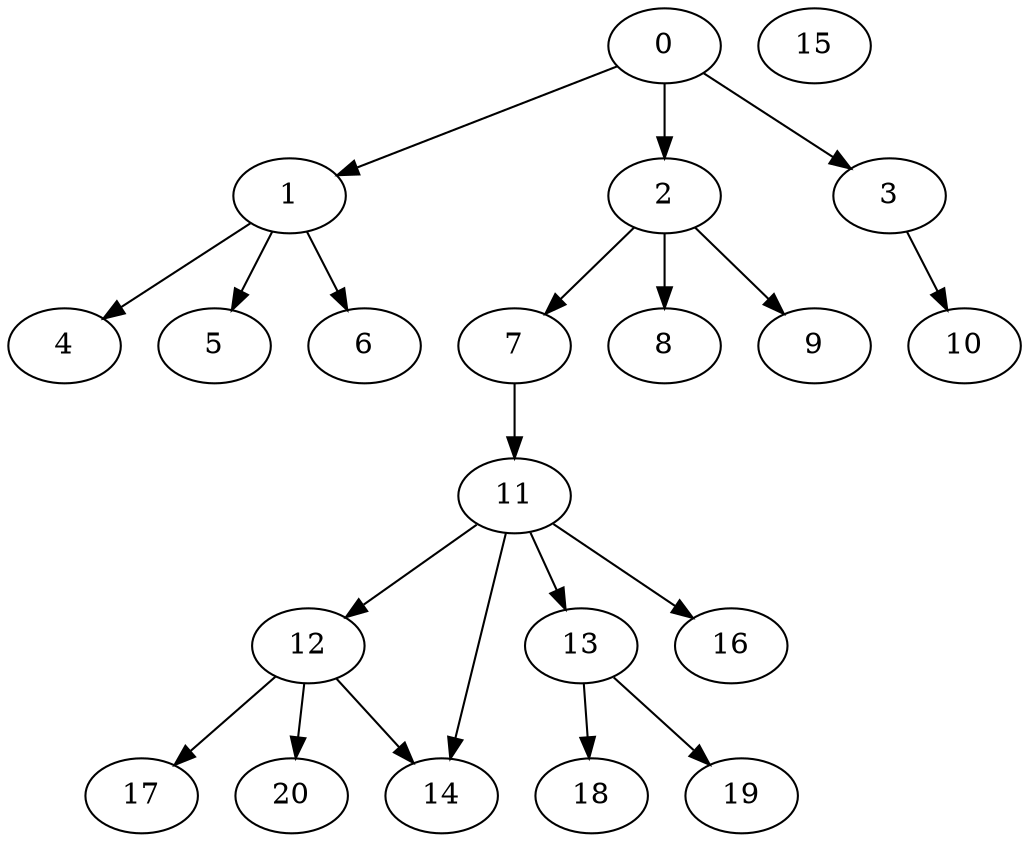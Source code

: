 digraph "OutTree-Balanced-MaxBf-3_Nodes_11_CCR_0.1_WeightType_Random" {
	0	 [Weight=50];
	1	 [Weight=70];
	0 -> 1	 [Weight=9];
	2	 [Weight=90];
	0 -> 2	 [Weight=7];
	3	 [Weight=100];
	0 -> 3	 [Weight=4];
	4	 [Weight=40];
	1 -> 4	 [Weight=10];
	5	 [Weight=20];
	1 -> 5	 [Weight=7];
	6	 [Weight=100];
	1 -> 6	 [Weight=5];
	7	 [Weight=80];
	2 -> 7	 [Weight=5];
	8	 [Weight=50];
	2 -> 8	 [Weight=3];
	9	 [Weight=20];
	2 -> 9	 [Weight=10];
	10	 [Weight=20];
	3 -> 10	 [Weight=4];
	11	 [Weight=50];
	7 -> 11  [Weight=70];
	12	 [Weight=70];
	11 -> 12	 [Weight=9];
	13	 [Weight=90];
	11 -> 13	 [Weight=7];
	14	 [Weight=100];
	11 -> 14	 [Weight=4];
	15	 [Weight=40];
	12 -> 14	 [Weight=10];
	16	 [Weight=20];
	11 -> 16	 [Weight=7];
	17	 [Weight=100];
	12 -> 17	 [Weight=5];
	18	 [Weight=80];
	13 -> 18	 [Weight=5];
	19	 [Weight=50];
	13 -> 19	 [Weight=3];
	20	 [Weight=20];
	12 -> 20	 [Weight=10];
}
